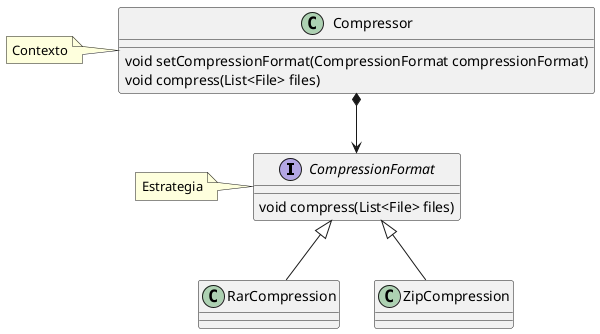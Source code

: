 @startuml

interface CompressionFormat {
    void compress(List<File> files)
}

class Compressor {
	void setCompressionFormat(CompressionFormat compressionFormat)
	void compress(List<File> files)
}

RarCompression -u-|> CompressionFormat
ZipCompression -u-|> CompressionFormat

Compressor *-d-> CompressionFormat

note "Estrategia" as NoteEstrategia
CompressionFormat ..l.. NoteEstrategia

note "Contexto" as NoteContexto
Compressor ..l.. NoteContexto

@enduml